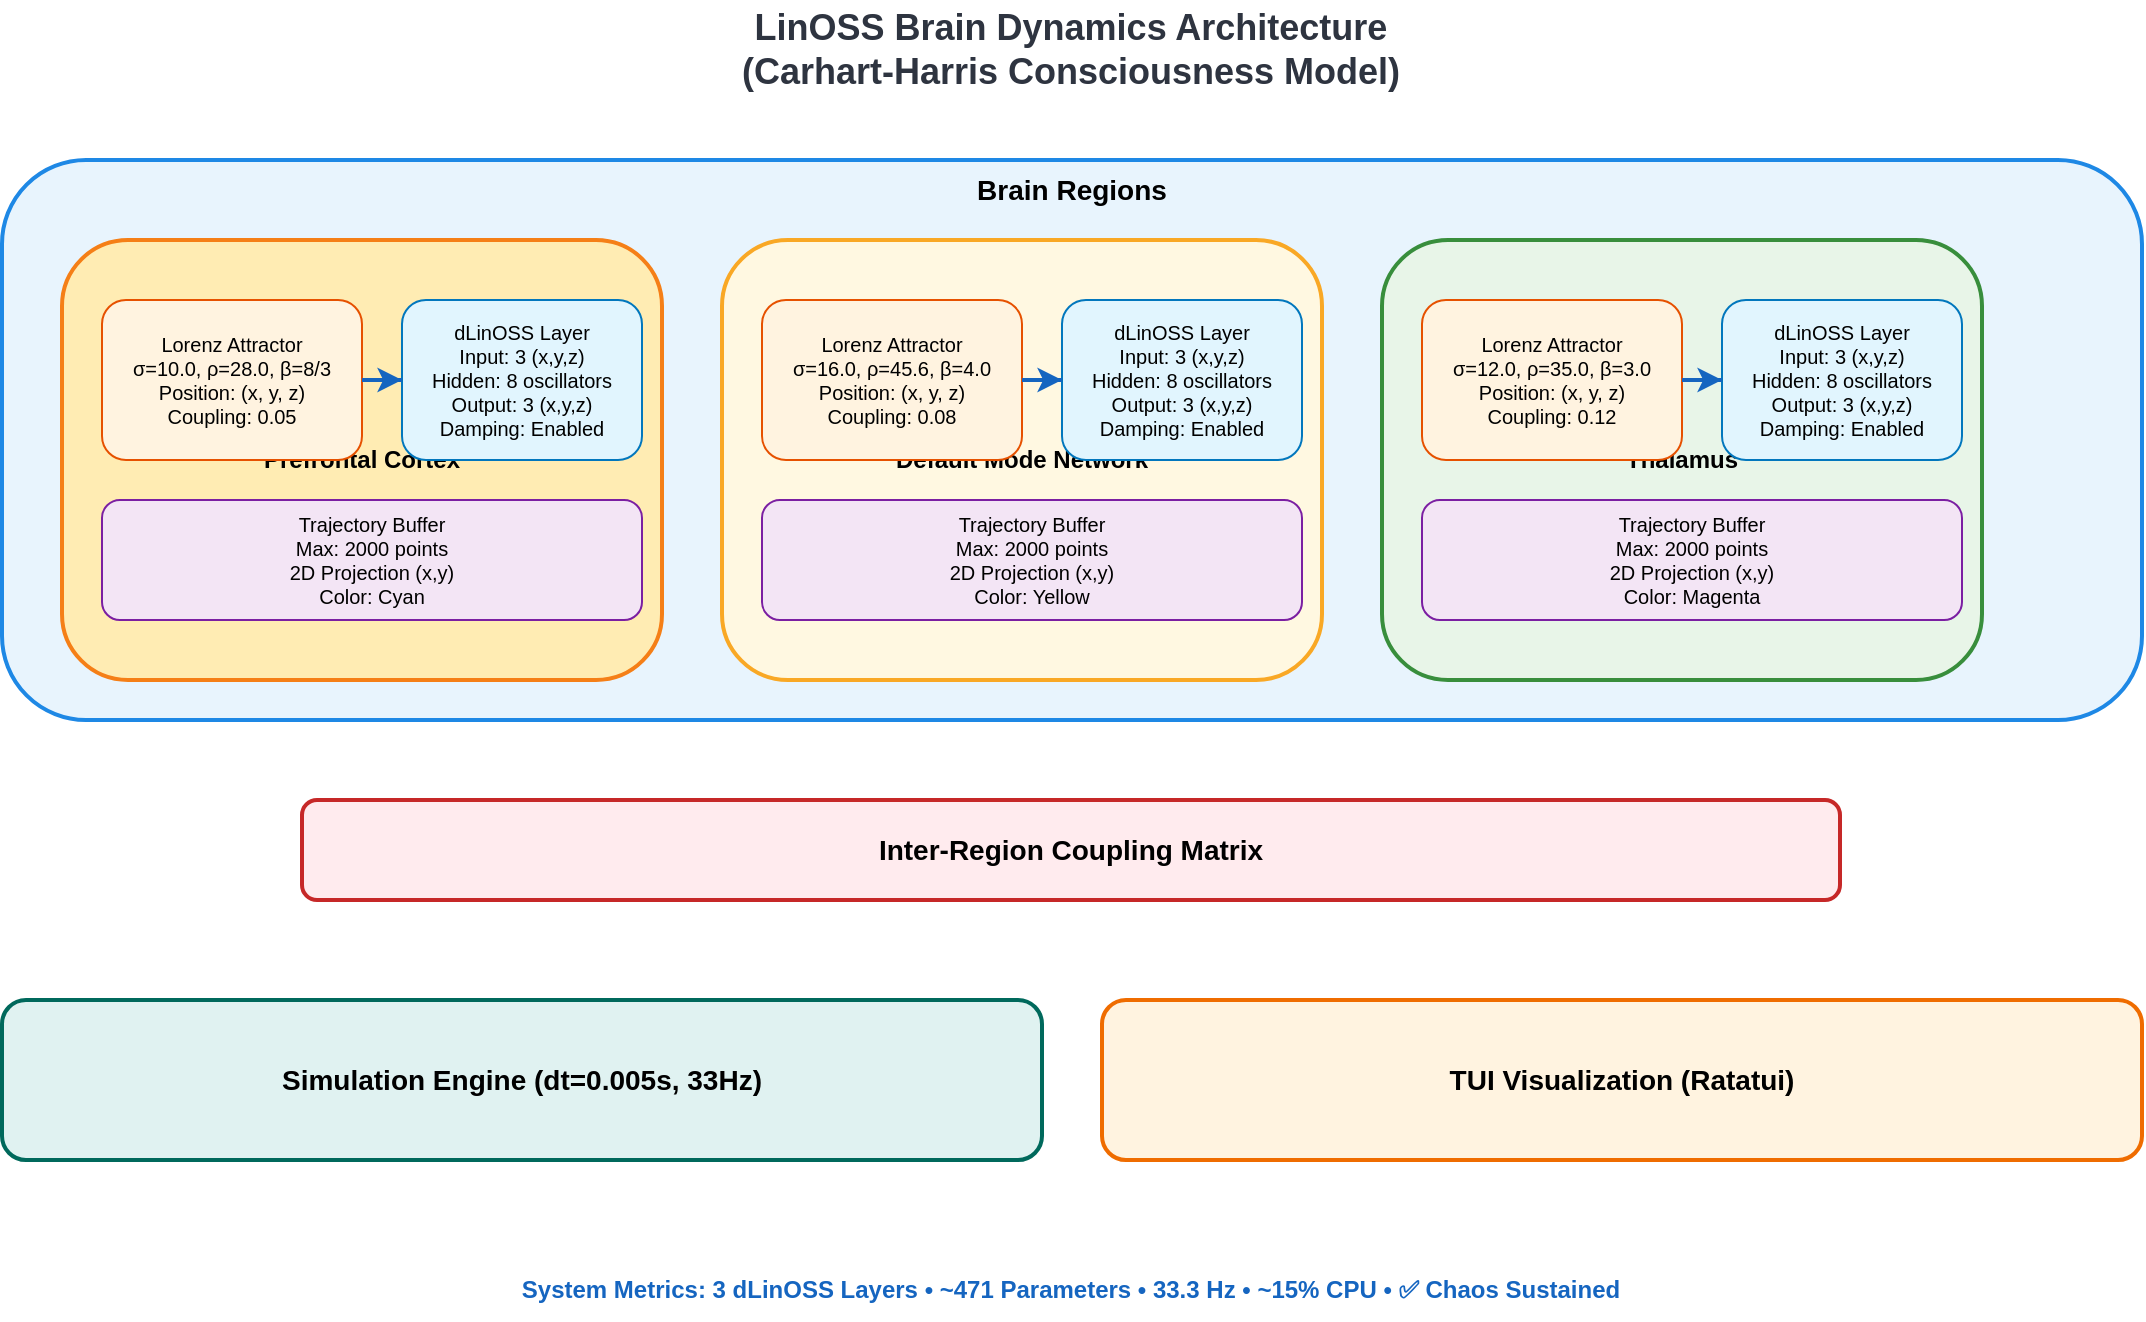 <mxfile>
    <diagram id="SystemArchitecture" name="1. System Architecture">
        <mxGraphModel dx="632" dy="567" grid="1" gridSize="10" guides="1" tooltips="1" connect="1" arrows="1" fold="1" page="1" pageScale="1" pageWidth="1169" pageHeight="827" math="0" shadow="0">
            <root>
                <mxCell id="0"/>
                <mxCell id="1" parent="0"/>
                <mxCell id="title" value="LinOSS Brain Dynamics Architecture&#xa;(Carhart-Harris Consciousness Model)" style="text;html=1;strokeColor=none;fillColor=none;align=center;verticalAlign=middle;whiteSpace=wrap;rounded=0;fontSize=18;fontStyle=1;fontColor=#2E3440;" parent="1" vertex="1">
                    <mxGeometry x="300" y="20" width="569" height="50" as="geometry"/>
                </mxCell>
                <mxCell id="brainContainer" value="Brain Regions" style="rounded=1;whiteSpace=wrap;html=1;fontSize=14;fontStyle=1;fillColor=#E8F4FD;strokeColor=#1E88E5;strokeWidth=2;verticalAlign=top;" parent="1" vertex="1">
                    <mxGeometry x="50" y="100" width="1070" height="280" as="geometry"/>
                </mxCell>
                <mxCell id="pfc" value="Prefrontal Cortex" style="rounded=1;whiteSpace=wrap;html=1;fontSize=12;fontStyle=1;fillColor=#FFECB3;strokeColor=#F57F17;strokeWidth=2;" parent="1" vertex="1">
                    <mxGeometry x="80" y="140" width="300" height="220" as="geometry"/>
                </mxCell>
                <mxCell id="pfcLorenz" value="Lorenz Attractor&#xa;σ=10.0, ρ=28.0, β=8/3&#xa;Position: (x, y, z)&#xa;Coupling: 0.05" style="rounded=1;whiteSpace=wrap;html=1;fontSize=10;fillColor=#FFF3E0;strokeColor=#E65100;" parent="1" vertex="1">
                    <mxGeometry x="100" y="170" width="130" height="80" as="geometry"/>
                </mxCell>
                <mxCell id="pfcDLinOSS" value="dLinOSS Layer&#xa;Input: 3 (x,y,z)&#xa;Hidden: 8 oscillators&#xa;Output: 3 (x,y,z)&#xa;Damping: Enabled" style="rounded=1;whiteSpace=wrap;html=1;fontSize=10;fillColor=#E1F5FE;strokeColor=#0277BD;" parent="1" vertex="1">
                    <mxGeometry x="250" y="170" width="120" height="80" as="geometry"/>
                </mxCell>
                <mxCell id="pfcTraj" value="Trajectory Buffer&#xa;Max: 2000 points&#xa;2D Projection (x,y)&#xa;Color: Cyan" style="rounded=1;whiteSpace=wrap;html=1;fontSize=10;fillColor=#F3E5F5;strokeColor=#7B1FA2;" parent="1" vertex="1">
                    <mxGeometry x="100" y="270" width="270" height="60" as="geometry"/>
                </mxCell>
                <mxCell id="dmn" value="Default Mode Network" style="rounded=1;whiteSpace=wrap;html=1;fontSize=12;fontStyle=1;fillColor=#FFF8E1;strokeColor=#F9A825;strokeWidth=2;" parent="1" vertex="1">
                    <mxGeometry x="410" y="140" width="300" height="220" as="geometry"/>
                </mxCell>
                <mxCell id="dmnLorenz" value="Lorenz Attractor&#xa;σ=16.0, ρ=45.6, β=4.0&#xa;Position: (x, y, z)&#xa;Coupling: 0.08" style="rounded=1;whiteSpace=wrap;html=1;fontSize=10;fillColor=#FFF3E0;strokeColor=#E65100;" parent="1" vertex="1">
                    <mxGeometry x="430" y="170" width="130" height="80" as="geometry"/>
                </mxCell>
                <mxCell id="dmnDLinOSS" value="dLinOSS Layer&#xa;Input: 3 (x,y,z)&#xa;Hidden: 8 oscillators&#xa;Output: 3 (x,y,z)&#xa;Damping: Enabled" style="rounded=1;whiteSpace=wrap;html=1;fontSize=10;fillColor=#E1F5FE;strokeColor=#0277BD;" parent="1" vertex="1">
                    <mxGeometry x="580" y="170" width="120" height="80" as="geometry"/>
                </mxCell>
                <mxCell id="dmnTraj" value="Trajectory Buffer&#xa;Max: 2000 points&#xa;2D Projection (x,y)&#xa;Color: Yellow" style="rounded=1;whiteSpace=wrap;html=1;fontSize=10;fillColor=#F3E5F5;strokeColor=#7B1FA2;" parent="1" vertex="1">
                    <mxGeometry x="430" y="270" width="270" height="60" as="geometry"/>
                </mxCell>
                <mxCell id="thalamus" value="Thalamus" style="rounded=1;whiteSpace=wrap;html=1;fontSize=12;fontStyle=1;fillColor=#E8F5E8;strokeColor=#388E3C;strokeWidth=2;" parent="1" vertex="1">
                    <mxGeometry x="740" y="140" width="300" height="220" as="geometry"/>
                </mxCell>
                <mxCell id="thalLorenz" value="Lorenz Attractor&#xa;σ=12.0, ρ=35.0, β=3.0&#xa;Position: (x, y, z)&#xa;Coupling: 0.12" style="rounded=1;whiteSpace=wrap;html=1;fontSize=10;fillColor=#FFF3E0;strokeColor=#E65100;" parent="1" vertex="1">
                    <mxGeometry x="760" y="170" width="130" height="80" as="geometry"/>
                </mxCell>
                <mxCell id="thalDLinOSS" value="dLinOSS Layer&#xa;Input: 3 (x,y,z)&#xa;Hidden: 8 oscillators&#xa;Output: 3 (x,y,z)&#xa;Damping: Enabled" style="rounded=1;whiteSpace=wrap;html=1;fontSize=10;fillColor=#E1F5FE;strokeColor=#0277BD;" parent="1" vertex="1">
                    <mxGeometry x="910" y="170" width="120" height="80" as="geometry"/>
                </mxCell>
                <mxCell id="thalTraj" value="Trajectory Buffer&#xa;Max: 2000 points&#xa;2D Projection (x,y)&#xa;Color: Magenta" style="rounded=1;whiteSpace=wrap;html=1;fontSize=10;fillColor=#F3E5F5;strokeColor=#7B1FA2;" parent="1" vertex="1">
                    <mxGeometry x="760" y="270" width="270" height="60" as="geometry"/>
                </mxCell>
                <mxCell id="coupling" value="Inter-Region Coupling Matrix" style="rounded=1;whiteSpace=wrap;html=1;fontSize=14;fontStyle=1;fillColor=#FFEBEE;strokeColor=#C62828;strokeWidth=2;" parent="1" vertex="1">
                    <mxGeometry x="200" y="420" width="769" height="50" as="geometry"/>
                </mxCell>
                <mxCell id="simulation" value="Simulation Engine (dt=0.005s, 33Hz)" style="rounded=1;whiteSpace=wrap;html=1;fontSize=14;fontStyle=1;fillColor=#E0F2F1;strokeColor=#00695C;strokeWidth=2;" parent="1" vertex="1">
                    <mxGeometry x="50" y="520" width="520" height="80" as="geometry"/>
                </mxCell>
                <mxCell id="ui" value="TUI Visualization (Ratatui)" style="rounded=1;whiteSpace=wrap;html=1;fontSize=14;fontStyle=1;fillColor=#FFF3E0;strokeColor=#EF6C00;strokeWidth=2;" parent="1" vertex="1">
                    <mxGeometry x="600" y="520" width="520" height="80" as="geometry"/>
                </mxCell>
                <mxCell id="flow1" value="" style="edgeStyle=orthogonalEdgeStyle;rounded=0;orthogonalLoop=1;jettySize=auto;html=1;strokeColor=#1565C0;strokeWidth=2;endArrow=classic;" parent="1" source="pfcLorenz" target="pfcDLinOSS" edge="1">
                    <mxGeometry relative="1" as="geometry"/>
                </mxCell>
                <mxCell id="flow2" value="" style="edgeStyle=orthogonalEdgeStyle;rounded=0;orthogonalLoop=1;jettySize=auto;html=1;strokeColor=#1565C0;strokeWidth=2;endArrow=classic;" parent="1" source="dmnLorenz" target="dmnDLinOSS" edge="1">
                    <mxGeometry relative="1" as="geometry"/>
                </mxCell>
                <mxCell id="flow3" value="" style="edgeStyle=orthogonalEdgeStyle;rounded=0;orthogonalLoop=1;jettySize=auto;html=1;strokeColor=#1565C0;strokeWidth=2;endArrow=classic;" parent="1" source="thalLorenz" target="thalDLinOSS" edge="1">
                    <mxGeometry relative="1" as="geometry"/>
                </mxCell>
                <mxCell id="metrics" value="System Metrics: 3 dLinOSS Layers • ~471 Parameters • 33.3 Hz • ~15% CPU • ✅ Chaos Sustained" style="text;html=1;strokeColor=none;fillColor=none;align=center;verticalAlign=middle;whiteSpace=wrap;rounded=0;fontSize=12;fontStyle=1;fontColor=#1565C0;" parent="1" vertex="1">
                    <mxGeometry x="200" y="650" width="769" height="30" as="geometry"/>
                </mxCell>
            </root>
        </mxGraphModel>
    </diagram>
    <diagram id="DataFlow" name="2. Data Flow">
        <mxGraphModel dx="632" dy="567" grid="1" gridSize="10" guides="1" tooltips="1" connect="1" arrows="1" fold="1" page="1" pageScale="1" pageWidth="1169" pageHeight="827" math="0" shadow="0">
            <root>
                <mxCell id="0"/>
                <mxCell id="1" parent="0"/>
                <mxCell id="title2" value="LinOSS Brain Dynamics - Data Flow Architecture" style="text;html=1;strokeColor=none;fillColor=none;align=center;verticalAlign=middle;whiteSpace=wrap;rounded=0;fontSize=18;fontStyle=1;fontColor=#2E3440;" parent="1" vertex="1">
                    <mxGeometry x="200" y="30" width="769" height="50" as="geometry"/>
                </mxCell>
                <mxCell id="inputLayer" value="Input Layer" style="rounded=1;whiteSpace=wrap;html=1;fontSize=14;fontStyle=1;fillColor=#E3F2FD;strokeColor=#1976D2;strokeWidth=2;verticalAlign=top;" parent="1" vertex="1">
                    <mxGeometry x="50" y="120" width="1070" height="80" as="geometry"/>
                </mxCell>
                <mxCell id="pfcInit" value="PFC Init" style="rounded=1;whiteSpace=wrap;html=1;fontSize=10;fillColor=#BBDEFB;strokeColor=#1976D2;" parent="1" vertex="1">
                    <mxGeometry x="100" y="150" width="80" height="40" as="geometry"/>
                </mxCell>
                <mxCell id="dmnInit" value="DMN Init" style="rounded=1;whiteSpace=wrap;html=1;fontSize=10;fillColor=#BBDEFB;strokeColor=#1976D2;" parent="1" vertex="1">
                    <mxGeometry x="220" y="150" width="80" height="40" as="geometry"/>
                </mxCell>
                <mxCell id="thalInit" value="Thal Init" style="rounded=1;whiteSpace=wrap;html=1;fontSize=10;fillColor=#BBDEFB;strokeColor=#1976D2;" parent="1" vertex="1">
                    <mxGeometry x="340" y="150" width="80" height="40" as="geometry"/>
                </mxCell>
                <mxCell id="sysParams" value="System Params&#xa;dt=0.005" style="rounded=1;whiteSpace=wrap;html=1;fontSize=10;fillColor=#C8E6C9;strokeColor=#388E3C;" parent="1" vertex="1">
                    <mxGeometry x="500" y="150" width="100" height="40" as="geometry"/>
                </mxCell>
                <mxCell id="userControls" value="User Controls&#xa;(p,l,q,±)" style="rounded=1;whiteSpace=wrap;html=1;fontSize=10;fillColor=#FFE0B2;strokeColor=#F57C00;" parent="1" vertex="1">
                    <mxGeometry x="650" y="150" width="100" height="40" as="geometry"/>
                </mxCell>
                <mxCell id="processingLayer" value="Processing Layer" style="rounded=1;whiteSpace=wrap;html=1;fontSize=14;fontStyle=1;fillColor=#FFF3E0;strokeColor=#F57C00;strokeWidth=2;verticalAlign=top;" parent="1" vertex="1">
                    <mxGeometry x="50" y="240" width="1070" height="150" as="geometry"/>
                </mxCell>
                <mxCell id="lorenzComp" value="Lorenz&#xa;Dynamics" style="rounded=1;whiteSpace=wrap;html=1;fontSize=10;fillColor=#FFCC80;strokeColor=#F57C00;" parent="1" vertex="1">
                    <mxGeometry x="100" y="280" width="80" height="60" as="geometry"/>
                </mxCell>
                <mxCell id="dlinossProc" value="dLinOSS&#xa;Network" style="rounded=1;whiteSpace=wrap;html=1;fontSize=10;fillColor=#E1F5FE;strokeColor=#0277BD;" parent="1" vertex="1">
                    <mxGeometry x="220" y="280" width="80" height="60" as="geometry"/>
                </mxCell>
                <mxCell id="couplingMatrix" value="Coupling&#xa;Matrix" style="rounded=1;whiteSpace=wrap;html=1;fontSize=10;fillColor=#FCE4EC;strokeColor=#C2185B;" parent="1" vertex="1">
                    <mxGeometry x="340" y="280" width="80" height="60" as="geometry"/>
                </mxCell>
                <mxCell id="integration" value="Euler&#xa;Integration" style="rounded=1;whiteSpace=wrap;html=1;fontSize=10;fillColor=#E8F5E8;strokeColor=#388E3C;" parent="1" vertex="1">
                    <mxGeometry x="460" y="280" width="80" height="60" as="geometry"/>
                </mxCell>
                <mxCell id="stateUpdate" value="State&#xa;Update" style="rounded=1;whiteSpace=wrap;html=1;fontSize=10;fillColor=#F3E5F5;strokeColor=#7B1FA2;" parent="1" vertex="1">
                    <mxGeometry x="580" y="280" width="80" height="60" as="geometry"/>
                </mxCell>
                <mxCell id="trajMgmt" value="Trajectory Buffers (2000pts/region)" style="rounded=1;whiteSpace=wrap;html=1;fontSize=10;fillColor=#E0F2F1;strokeColor=#00695C;" parent="1" vertex="1">
                    <mxGeometry x="220" y="360" width="320" height="20" as="geometry"/>
                </mxCell>
                <mxCell id="outputLayer" value="Output Layer" style="rounded=1;whiteSpace=wrap;html=1;fontSize=14;fontStyle=1;fillColor=#F1F8E9;strokeColor=#689F38;strokeWidth=2;verticalAlign=top;" parent="1" vertex="1">
                    <mxGeometry x="50" y="430" width="1070" height="100" as="geometry"/>
                </mxCell>
                <mxCell id="tuiRender" value="TUI Render&#xa;33 FPS" style="rounded=1;whiteSpace=wrap;html=1;fontSize=10;fillColor=#DCEDC8;strokeColor=#689F38;" parent="1" vertex="1">
                    <mxGeometry x="100" y="470" width="100" height="50" as="geometry"/>
                </mxCell>
                <mxCell id="phaseDisplay" value="Phase Space&#xa;Display" style="rounded=1;whiteSpace=wrap;html=1;fontSize=10;fillColor=#E8F5E8;strokeColor=#4CAF50;" parent="1" vertex="1">
                    <mxGeometry x="240" y="470" width="100" height="50" as="geometry"/>
                </mxCell>
                <mxCell id="dataExport" value="JSON&#xa;Export" style="rounded=1;whiteSpace=wrap;html=1;fontSize=10;fillColor=#FFF3E0;strokeColor=#FF8F00;" parent="1" vertex="1">
                    <mxGeometry x="380" y="470" width="100" height="50" as="geometry"/>
                </mxCell>
                <mxCell id="dataFlow1" value="" style="edgeStyle=orthogonalEdgeStyle;rounded=0;orthogonalLoop=1;jettySize=auto;html=1;strokeColor=#2196F3;strokeWidth=3;endArrow=classic;" parent="1" source="inputLayer" target="processingLayer" edge="1">
                    <mxGeometry relative="1" as="geometry"/>
                </mxCell>
                <mxCell id="dataFlow2" value="" style="edgeStyle=orthogonalEdgeStyle;rounded=0;orthogonalLoop=1;jettySize=auto;html=1;strokeColor=#FF5722;strokeWidth=2;endArrow=classic;" parent="1" source="lorenzComp" target="dlinossProc" edge="1">
                    <mxGeometry relative="1" as="geometry"/>
                </mxCell>
                <mxCell id="dataFlow3" value="" style="edgeStyle=orthogonalEdgeStyle;rounded=0;orthogonalLoop=1;jettySize=auto;html=1;strokeColor=#FF5722;strokeWidth=2;endArrow=classic;" parent="1" source="dlinossProc" target="couplingMatrix" edge="1">
                    <mxGeometry relative="1" as="geometry"/>
                </mxCell>
                <mxCell id="dataFlow4" value="" style="edgeStyle=orthogonalEdgeStyle;rounded=0;orthogonalLoop=1;jettySize=auto;html=1;strokeColor=#FF5722;strokeWidth=2;endArrow=classic;" parent="1" source="couplingMatrix" target="integration" edge="1">
                    <mxGeometry relative="1" as="geometry"/>
                </mxCell>
                <mxCell id="dataFlow5" value="" style="edgeStyle=orthogonalEdgeStyle;rounded=0;orthogonalLoop=1;jettySize=auto;html=1;strokeColor=#4CAF50;strokeWidth=3;endArrow=classic;" parent="1" source="processingLayer" target="outputLayer" edge="1">
                    <mxGeometry relative="1" as="geometry"/>
                </mxCell>
                <mxCell id="perfMetrics" value="Performance: 297 values/sec input • ~471 params processed • 6000 display points @ 33Hz • ~100KB memory" style="text;html=1;strokeColor=none;fillColor=none;align=center;verticalAlign=middle;whiteSpace=wrap;rounded=0;fontSize=11;fontStyle=1;fontColor=#1565C0;" parent="1" vertex="1">
                    <mxGeometry x="50" y="570" width="1070" height="30" as="geometry"/>
                </mxCell>
            </root>
        </mxGraphModel>
    </diagram>
    <diagram id="TimingSequence" name="3. Timing Sequence">
        <mxGraphModel dx="1422" dy="794" grid="1" gridSize="10" guides="1" tooltips="1" connect="1" arrows="1" fold="1" page="1" pageScale="1" pageWidth="1169" pageHeight="827" math="0" shadow="0">
            <root>
                <mxCell id="0"/>
                <mxCell id="1" parent="0"/>
                <!-- Title -->
                <mxCell id="title3" value="LinOSS Brain Dynamics - Simulation Timing Sequence" style="text;html=1;strokeColor=none;fillColor=none;align=center;verticalAlign=middle;whiteSpace=wrap;rounded=0;fontSize=18;fontStyle=1;fontColor=#2E3440;" vertex="1" parent="1">
                    <mxGeometry x="200" y="30" width="769" height="50" as="geometry"/>
                </mxCell>
                <!-- Time Axis -->
                <mxCell id="timeAxis" value="Time" style="text;html=1;strokeColor=none;fillColor=none;align=center;verticalAlign=middle;whiteSpace=wrap;rounded=0;fontSize=14;fontStyle=1;" vertex="1" parent="1">
                    <mxGeometry x="50" y="100" width="80" height="30" as="geometry"/>
                </mxCell>
                <!-- Time markers -->
                <mxCell id="t0" value="t=0" style="text;html=1;strokeColor=none;fillColor=none;align=center;verticalAlign=middle;whiteSpace=wrap;rounded=0;fontSize=12;" vertex="1" parent="1">
                    <mxGeometry x="200" y="100" width="40" height="30" as="geometry"/>
                </mxCell>
                <mxCell id="t1" value="dt" style="text;html=1;strokeColor=none;fillColor=none;align=center;verticalAlign=middle;whiteSpace=wrap;rounded=0;fontSize=12;" vertex="1" parent="1">
                    <mxGeometry x="300" y="100" width="40" height="30" as="geometry"/>
                </mxCell>
                <mxCell id="t2" value="2dt" style="text;html=1;strokeColor=none;fillColor=none;align=center;verticalAlign=middle;whiteSpace=wrap;rounded=0;fontSize=12;" vertex="1" parent="1">
                    <mxGeometry x="400" y="100" width="40" height="30" as="geometry"/>
                </mxCell>
                <mxCell id="t3" value="3dt" style="text;html=1;strokeColor=none;fillColor=none;align=center;verticalAlign=middle;whiteSpace=wrap;rounded=0;fontSize=12;" vertex="1" parent="1">
                    <mxGeometry x="500" y="100" width="40" height="30" as="geometry"/>
                </mxCell>
                <!-- Process Rows -->
                <!-- Input Processing -->
                <mxCell id="inputLabel" value="Input" style="text;html=1;strokeColor=none;fillColor=none;align=left;verticalAlign=middle;whiteSpace=wrap;rounded=0;fontSize=12;fontStyle=1;" vertex="1" parent="1">
                    <mxGeometry x="50" y="160" width="80" height="30" as="geometry"/>
                </mxCell>
                <mxCell id="input1" value="Read" style="rounded=1;whiteSpace=wrap;html=1;fontSize=10;fillColor=#E3F2FD;strokeColor=#1976D2;" vertex="1" parent="1">
                    <mxGeometry x="200" y="160" width="60" height="30" as="geometry"/>
                </mxCell>
                <mxCell id="input2" value="Read" style="rounded=1;whiteSpace=wrap;html=1;fontSize=10;fillColor=#E3F2FD;strokeColor=#1976D2;" vertex="1" parent="1">
                    <mxGeometry x="300" y="160" width="60" height="30" as="geometry"/>
                </mxCell>
                <mxCell id="input3" value="Read" style="rounded=1;whiteSpace=wrap;html=1;fontSize=10;fillColor=#E3F2FD;strokeColor=#1976D2;" vertex="1" parent="1">
                    <mxGeometry x="400" y="160" width="60" height="30" as="geometry"/>
                </mxCell>
                <!-- Lorenz Computation -->
                <mxCell id="lorenzLabel" value="Lorenz" style="text;html=1;strokeColor=none;fillColor=none;align=left;verticalAlign=middle;whiteSpace=wrap;rounded=0;fontSize=12;fontStyle=1;" vertex="1" parent="1">
                    <mxGeometry x="50" y="210" width="80" height="30" as="geometry"/>
                </mxCell>
                <mxCell id="lorenz1" value="dx/dt" style="rounded=1;whiteSpace=wrap;html=1;fontSize=10;fillColor=#FFCC80;strokeColor=#F57C00;" vertex="1" parent="1">
                    <mxGeometry x="200" y="210" width="60" height="30" as="geometry"/>
                </mxCell>
                <mxCell id="lorenz2" value="dx/dt" style="rounded=1;whiteSpace=wrap;html=1;fontSize=10;fillColor=#FFCC80;strokeColor=#F57C00;" vertex="1" parent="1">
                    <mxGeometry x="300" y="210" width="60" height="30" as="geometry"/>
                </mxCell>
                <mxCell id="lorenz3" value="dx/dt" style="rounded=1;whiteSpace=wrap;html=1;fontSize=10;fillColor=#FFCC80;strokeColor=#F57C00;" vertex="1" parent="1">
                    <mxGeometry x="400" y="210" width="60" height="30" as="geometry"/>
                </mxCell>
                <!-- dLinOSS Processing -->
                <mxCell id="dlinossLabel" value="dLinOSS" style="text;html=1;strokeColor=none;fillColor=none;align=left;verticalAlign=middle;whiteSpace=wrap;rounded=0;fontSize=12;fontStyle=1;" vertex="1" parent="1">
                    <mxGeometry x="50" y="260" width="80" height="30" as="geometry"/>
                </mxCell>
                <mxCell id="dlinoss1" value="Forward" style="rounded=1;whiteSpace=wrap;html=1;fontSize=10;fillColor=#E1F5FE;strokeColor=#0277BD;" vertex="1" parent="1">
                    <mxGeometry x="200" y="260" width="60" height="30" as="geometry"/>
                </mxCell>
                <mxCell id="dlinoss2" value="Forward" style="rounded=1;whiteSpace=wrap;html=1;fontSize=10;fillColor=#E1F5FE;strokeColor=#0277BD;" vertex="1" parent="1">
                    <mxGeometry x="300" y="260" width="60" height="30" as="geometry"/>
                </mxCell>
                <mxCell id="dlinoss3" value="Forward" style="rounded=1;whiteSpace=wrap;html=1;fontSize=10;fillColor=#E1F5FE;strokeColor=#0277BD;" vertex="1" parent="1">
                    <mxGeometry x="400" y="260" width="60" height="30" as="geometry"/>
                </mxCell>
                <!-- Integration -->
                <mxCell id="integrationLabel" value="Integration" style="text;html=1;strokeColor=none;fillColor=none;align=left;verticalAlign=middle;whiteSpace=wrap;rounded=0;fontSize=12;fontStyle=1;" vertex="1" parent="1">
                    <mxGeometry x="50" y="310" width="80" height="30" as="geometry"/>
                </mxCell>
                <mxCell id="integration1" value="x+=dx*dt" style="rounded=1;whiteSpace=wrap;html=1;fontSize=10;fillColor=#E8F5E8;strokeColor=#388E3C;" vertex="1" parent="1">
                    <mxGeometry x="200" y="310" width="60" height="30" as="geometry"/>
                </mxCell>
                <mxCell id="integration2" value="x+=dx*dt" style="rounded=1;whiteSpace=wrap;html=1;fontSize=10;fillColor=#E8F5E8;strokeColor=#388E3C;" vertex="1" parent="1">
                    <mxGeometry x="300" y="310" width="60" height="30" as="geometry"/>
                </mxCell>
                <mxCell id="integration3" value="x+=dx*dt" style="rounded=1;whiteSpace=wrap;html=1;fontSize=10;fillColor=#E8F5E8;strokeColor=#388E3C;" vertex="1" parent="1">
                    <mxGeometry x="400" y="310" width="60" height="30" as="geometry"/>
                </mxCell>
                <!-- Visualization -->
                <mxCell id="vizLabel" value="TUI Render" style="text;html=1;strokeColor=none;fillColor=none;align=left;verticalAlign=middle;whiteSpace=wrap;rounded=0;fontSize=12;fontStyle=1;" vertex="1" parent="1">
                    <mxGeometry x="50" y="360" width="80" height="30" as="geometry"/>
                </mxCell>
                <mxCell id="viz1" value="Render" style="rounded=1;whiteSpace=wrap;html=1;fontSize=10;fillColor=#FFF8E1;strokeColor=#FBC02D;" vertex="1" parent="1">
                    <mxGeometry x="200" y="360" width="60" height="30" as="geometry"/>
                </mxCell>
                <mxCell id="viz2" value="Skip" style="rounded=1;whiteSpace=wrap;html=1;fontSize=10;fillColor=#F5F5F5;strokeColor=#9E9E9E;dashed=1;" vertex="1" parent="1">
                    <mxGeometry x="300" y="360" width="60" height="30" as="geometry"/>
                </mxCell>
                <mxCell id="viz3" value="Render" style="rounded=1;whiteSpace=wrap;html=1;fontSize=10;fillColor=#FFF8E1;strokeColor=#FBC02D;" vertex="1" parent="1">
                    <mxGeometry x="400" y="360" width="60" height="30" as="geometry"/>
                </mxCell>
                <!-- Timing Information -->
                <mxCell id="timingInfo" value="Timing Analysis (dt=0.005s, 33Hz target)" style="rounded=1;whiteSpace=wrap;html=1;fontSize=14;fontStyle=1;fillColor=#E8EAF6;strokeColor=#3F51B5;strokeWidth=2;verticalAlign=top;" vertex="1" parent="1">
                    <mxGeometry x="600" y="160" width="450" height="200" as="geometry"/>
                </mxCell>
                <mxCell id="timingDetails" value="Per Timestep Breakdown:&#xa;&#xa;• Input Processing: ~0.1ms&#xa;• Lorenz Computation: ~0.3ms (3 regions)&#xa;• dLinOSS Forward Pass: ~2.1ms (471 params)&#xa;• Coupling Matrix: ~0.2ms&#xa;• Euler Integration: ~0.1ms&#xa;• Trajectory Update: ~0.3ms&#xa;• TUI Rendering: ~26.9ms (critical path)&#xa;&#xa;Total: ~30ms per frame (33.3 Hz)&#xa;&#xa;Performance Optimizations:&#xa;✅ Skip rendering on high compute steps&#xa;✅ Efficient trajectory circular buffers&#xa;✅ Single-threaded stability maintained" style="text;html=1;strokeColor=none;fillColor=none;align=left;verticalAlign=middle;whiteSpace=wrap;rounded=0;fontSize=11;" vertex="1" parent="1">
                    <mxGeometry x="620" y="190" width="410" height="140" as="geometry"/>
                </mxCell>
                <!-- Flow Arrows -->
                <mxCell id="flow1t" value="" style="edgeStyle=orthogonalEdgeStyle;rounded=0;orthogonalLoop=1;jettySize=auto;html=1;strokeColor=#1976D2;strokeWidth=2;endArrow=classic;" edge="1" parent="1" source="input1" target="lorenz1">
                    <mxGeometry relative="1" as="geometry"/>
                </mxCell>
                <mxCell id="flow2t" value="" style="edgeStyle=orthogonalEdgeStyle;rounded=0;orthogonalLoop=1;jettySize=auto;html=1;strokeColor=#F57C00;strokeWidth=2;endArrow=classic;" edge="1" parent="1" source="lorenz1" target="dlinoss1">
                    <mxGeometry relative="1" as="geometry"/>
                </mxCell>
                <mxCell id="flow3t" value="" style="edgeStyle=orthogonalEdgeStyle;rounded=0;orthogonalLoop=1;jettySize=auto;html=1;strokeColor=#0277BD;strokeWidth=2;endArrow=classic;" edge="1" parent="1" source="dlinoss1" target="integration1">
                    <mxGeometry relative="1" as="geometry"/>
                </mxCell>
                <mxCell id="flow4t" value="" style="edgeStyle=orthogonalEdgeStyle;rounded=0;orthogonalLoop=1;jettySize=auto;html=1;strokeColor=#388E3C;strokeWidth=2;endArrow=classic;" edge="1" parent="1" source="integration1" target="viz1">
                    <mxGeometry relative="1" as="geometry"/>
                </mxCell>
                <!-- Summary -->
                <mxCell id="summary" value="Critical Path: TUI Rendering (~90% frame time) • CPU: 15% single core • Memory: ~100KB • ✅ Real-time chaos maintained" style="text;html=1;strokeColor=none;fillColor=none;align=center;verticalAlign=middle;whiteSpace=wrap;rounded=0;fontSize=12;fontStyle=1;fontColor=#1565C0;" vertex="1" parent="1">
                    <mxGeometry x="50" y="450" width="1000" height="30" as="geometry"/>
                </mxCell>
            </root>
        </mxGraphModel>
    </diagram>
    <diagram id="DeepLearningArchitecture" name="4. Neural Architecture">
        <mxGraphModel dx="1055" dy="567" grid="1" gridSize="10" guides="1" tooltips="1" connect="1" arrows="1" fold="1" page="1" pageScale="1" pageWidth="1169" pageHeight="827" math="0" shadow="0">
            <root>
                <mxCell id="0"/>
                <mxCell id="1" parent="0"/>
                <mxCell id="title4" value="Carhart-Harris Consciousness Model: Neural Architecture for Chaotic Brain Dynamics" style="text;html=1;strokeColor=none;fillColor=none;align=center;verticalAlign=middle;whiteSpace=wrap;rounded=0;fontSize=18;fontStyle=1;fontColor=#2E3440;" parent="1" vertex="1">
                    <mxGeometry x="100" y="20" width="969" height="50" as="geometry"/>
                </mxCell>
                <mxCell id="consciousnessLevels" value="Consciousness Levels (Carhart-Harris Model)" style="rounded=1;whiteSpace=wrap;html=1;fontSize=14;fontStyle=1;fillColor=#FFEBEE;strokeColor=#D32F2F;strokeWidth=2;verticalAlign=top;" parent="1" vertex="1">
                    <mxGeometry x="50" y="90" width="300" height="200" as="geometry"/>
                </mxCell>
                <mxCell id="level1" value="Higher Consciousness&#xa;(Psychedelic States)&#xa;High Entropy/Chaos" style="rounded=1;whiteSpace=wrap;html=1;fontSize=10;fillColor=#FFCDD2;strokeColor=#C62828;" parent="1" vertex="1">
                    <mxGeometry x="70" y="120" width="260" height="40" as="geometry"/>
                </mxCell>
                <mxCell id="level2" value="Normal Waking Consciousness&#xa;Moderate Entropy" style="rounded=1;whiteSpace=wrap;html=1;fontSize=10;fillColor=#F8BBD9;strokeColor=#AD1457;" parent="1" vertex="1">
                    <mxGeometry x="70" y="170" width="260" height="35" as="geometry"/>
                </mxCell>
                <mxCell id="level3" value="Reduced Consciousness&#xa;(Anesthesia, Sleep)&#xa;Low Entropy/Order" style="rounded=1;whiteSpace=wrap;html=1;fontSize=10;fillColor=#E1BEE7;strokeColor=#7B1FA2;" parent="1" vertex="1">
                    <mxGeometry x="70" y="215" width="260" height="40" as="geometry"/>
                </mxCell>
                <mxCell id="stateSpace" value="Neural State Space Representation" style="rounded=1;whiteSpace=wrap;html=1;fontSize=14;fontStyle=1;fillColor=#E8F5E8;strokeColor=#388E3C;strokeWidth=2;verticalAlign=top;" parent="1" vertex="1">
                    <mxGeometry x="380" y="90" width="360" height="200" as="geometry"/>
                </mxCell>
                <mxCell id="pfcAttractor" value="PFC Attractor&#xa;Executive Control&#xa;σ=10, ρ=28, β=8/3" style="rounded=1;whiteSpace=wrap;html=1;fontSize=10;fillColor=#A5D6A7;strokeColor=#388E3C;" parent="1" vertex="1">
                    <mxGeometry x="400" y="120" width="100" height="50" as="geometry"/>
                </mxCell>
                <mxCell id="dmnAttractor" value="DMN Attractor&#xa;Self-Reference&#xa;σ=16, ρ=45.6, β=4" style="rounded=1;whiteSpace=wrap;html=1;fontSize=10;fillColor=#FFCC80;strokeColor=#F57C00;" parent="1" vertex="1">
                    <mxGeometry x="520" y="120" width="100" height="50" as="geometry"/>
                </mxCell>
            </root>
        </mxGraphModel>
    </diagram>
    <diagram id="StateSpaceModel" name="5. State-Space Model">
        <mxGraphModel dx="1055" dy="567" grid="1" gridSize="10" guides="1" tooltips="1" connect="1" arrows="1" fold="1" page="1" pageScale="1" pageWidth="1169" pageHeight="827" math="0" shadow="0">
            <root>
                <mxCell id="0"/>
                <mxCell id="1" parent="0"/>
                <mxCell id="titleStateSpace" value="dLinOSS State-Space Model Architecture" style="text;html=1;strokeColor=none;fillColor=none;align=center;verticalAlign=middle;whiteSpace=wrap;rounded=0;fontSize=18;fontStyle=1;fontColor=#1A237E;" parent="1" vertex="1">
                    <mxGeometry x="200" y="30" width="769" height="40" as="geometry"/>
                </mxCell>
                <mxCell id="inputU" value="u" style="text;html=1;strokeColor=none;fillColor=none;align=center;verticalAlign=middle;whiteSpace=wrap;rounded=0;fontSize=16;fontStyle=1;" parent="1" vertex="1">
                    <mxGeometry x="50" y="200" width="30" height="30" as="geometry"/>
                </mxCell>
                <mxCell id="bMatrixSS" value="B" style="rounded=0;whiteSpace=wrap;html=1;fontSize=24;fontStyle=1;fillColor=#E3F2FD;strokeColor=#1976D2;strokeWidth=2;" parent="1" vertex="1">
                    <mxGeometry x="150" y="180" width="80" height="60" as="geometry"/>
                </mxCell>
                <mxCell id="addNode1" value="+" style="ellipse;whiteSpace=wrap;html=1;fontSize=20;fontStyle=1;fillColor=#FFF3E0;strokeColor=#F57C00;strokeWidth=2;" parent="1" vertex="1">
                    <mxGeometry x="280" y="190" width="40" height="40" as="geometry"/>
                </mxCell>
                <mxCell id="stateX" value="x" style="text;html=1;strokeColor=none;fillColor=none;align=center;verticalAlign=middle;whiteSpace=wrap;rounded=0;fontSize=16;fontStyle=1;" parent="1" vertex="1">
                    <mxGeometry x="360" y="180" width="30" height="30" as="geometry"/>
                </mxCell>
                <mxCell id="fFunction" value="f" style="rounded=0;whiteSpace=wrap;html=1;fontSize=24;fontStyle=1;fillColor=#F3E5F5;strokeColor=#7B1FA2;strokeWidth=2;" parent="1" vertex="1">
                    <mxGeometry x="420" y="180" width="80" height="60" as="geometry"/>
                </mxCell>
                <mxCell id="stateX2" value="x" style="text;html=1;strokeColor=none;fillColor=none;align=center;verticalAlign=middle;whiteSpace=wrap;rounded=0;fontSize=16;fontStyle=1;" parent="1" vertex="1">
                    <mxGeometry x="540" y="180" width="30" height="30" as="geometry"/>
                </mxCell>
                <mxCell id="cMatrixSS" value="C" style="rounded=0;whiteSpace=wrap;html=1;fontSize=24;fontStyle=1;fillColor=#E8F5E8;strokeColor=#388E3C;strokeWidth=2;" parent="1" vertex="1">
                    <mxGeometry x="600" y="180" width="80" height="60" as="geometry"/>
                </mxCell>
                <mxCell id="addNode2" value="+" style="ellipse;whiteSpace=wrap;html=1;fontSize=20;fontStyle=1;fillColor=#FFF3E0;strokeColor=#F57C00;strokeWidth=2;" parent="1" vertex="1">
                    <mxGeometry x="730" y="190" width="40" height="40" as="geometry"/>
                </mxCell>
                <mxCell id="outputY" value="y" style="text;html=1;strokeColor=none;fillColor=none;align=center;verticalAlign=middle;whiteSpace=wrap;rounded=0;fontSize=16;fontStyle=1;" parent="1" vertex="1">
                    <mxGeometry x="810" y="200" width="30" height="30" as="geometry"/>
                </mxCell>
                <mxCell id="aMatrixSS" value="A" style="rounded=0;whiteSpace=wrap;html=1;fontSize=24;fontStyle=1;fillColor=#FFEBEE;strokeColor=#D32F2F;strokeWidth=2;" parent="1" vertex="1">
                    <mxGeometry x="420" y="320" width="80" height="60" as="geometry"/>
                </mxCell>
                <mxCell id="dMatrixSS" value="D" style="rounded=0;whiteSpace=wrap;html=1;fontSize=24;fontStyle=1;fillColor=#FFF8E1;strokeColor=#F9A825;strokeWidth=2;" parent="1" vertex="1">
                    <mxGeometry x="450" y="100" width="80" height="60" as="geometry"/>
                </mxCell>
                <mxCell id="flowU2B" value="" style="edgeStyle=orthogonalEdgeStyle;rounded=0;orthogonalLoop=1;jettySize=auto;html=1;strokeColor=#1976D2;strokeWidth=3;endArrow=classic;" parent="1" source="inputU" target="bMatrixSS" edge="1">
                    <mxGeometry relative="1" as="geometry"/>
                </mxCell>
                <mxCell id="flowB2Add1" value="" style="edgeStyle=orthogonalEdgeStyle;rounded=0;orthogonalLoop=1;jettySize=auto;html=1;strokeColor=#1976D2;strokeWidth=3;endArrow=classic;" parent="1" source="bMatrixSS" target="addNode1" edge="1">
                    <mxGeometry relative="1" as="geometry"/>
                </mxCell>
                <mxCell id="flowAdd12X" value="" style="edgeStyle=orthogonalEdgeStyle;rounded=0;orthogonalLoop=1;jettySize=auto;html=1;strokeColor=#FF5722;strokeWidth=3;endArrow=classic;" parent="1" source="addNode1" target="stateX" edge="1">
                    <mxGeometry relative="1" as="geometry"/>
                </mxCell>
                <mxCell id="flowX2F" value="" style="edgeStyle=orthogonalEdgeStyle;rounded=0;orthogonalLoop=1;jettySize=auto;html=1;strokeColor=#7B1FA2;strokeWidth=3;endArrow=classic;" parent="1" source="stateX" target="fFunction" edge="1">
                    <mxGeometry relative="1" as="geometry"/>
                </mxCell>
                <mxCell id="flowF2X2" value="" style="edgeStyle=orthogonalEdgeStyle;rounded=0;orthogonalLoop=1;jettySize=auto;html=1;strokeColor=#7B1FA2;strokeWidth=3;endArrow=classic;" parent="1" source="fFunction" target="stateX2" edge="1">
                    <mxGeometry relative="1" as="geometry"/>
                </mxCell>
                <mxCell id="flowX22C" value="" style="edgeStyle=orthogonalEdgeStyle;rounded=0;orthogonalLoop=1;jettySize=auto;html=1;strokeColor=#388E3C;strokeWidth=3;endArrow=classic;" parent="1" source="stateX2" target="cMatrixSS" edge="1">
                    <mxGeometry relative="1" as="geometry"/>
                </mxCell>
                <mxCell id="flowC2Add2" value="" style="edgeStyle=orthogonalEdgeStyle;rounded=0;orthogonalLoop=1;jettySize=auto;html=1;strokeColor=#388E3C;strokeWidth=3;endArrow=classic;" parent="1" source="cMatrixSS" target="addNode2" edge="1">
                    <mxGeometry relative="1" as="geometry"/>
                </mxCell>
                <mxCell id="flowAdd22Y" value="" style="edgeStyle=orthogonalEdgeStyle;rounded=0;orthogonalLoop=1;jettySize=auto;html=1;strokeColor=#FF5722;strokeWidth=3;endArrow=classic;" parent="1" source="addNode2" target="outputY" edge="1">
                    <mxGeometry relative="1" as="geometry"/>
                </mxCell>
                <mxCell id="feedbackA" value="" style="edgeStyle=orthogonalEdgeStyle;rounded=0;orthogonalLoop=1;jettySize=auto;html=1;strokeColor=#D32F2F;strokeWidth=2;endArrow=classic;dashed=1;" parent="1" source="stateX2" target="aMatrixSS" edge="1">
                    <mxGeometry relative="1" as="geometry"/>
                </mxCell>
                <mxCell id="feedbackA2Add" value="" style="edgeStyle=orthogonalEdgeStyle;rounded=0;orthogonalLoop=1;jettySize=auto;html=1;strokeColor=#D32F2F;strokeWidth=2;endArrow=classic;dashed=1;" parent="1" source="aMatrixSS" target="addNode1" edge="1">
                    <mxGeometry relative="1" as="geometry">
                        <Array as="points">
                            <mxPoint x="460" y="280"/>
                            <mxPoint x="300" y="280"/>
                        </Array>
                    </mxGeometry>
                </mxCell>
                <mxCell id="feedthroughU2D" value="" style="edgeStyle=orthogonalEdgeStyle;rounded=0;orthogonalLoop=1;jettySize=auto;html=1;strokeColor=#F9A825;strokeWidth=2;endArrow=classic;dashed=1;" parent="1" source="inputU" target="dMatrixSS" edge="1">
                    <mxGeometry relative="1" as="geometry">
                        <Array as="points">
                            <mxPoint x="65" y="130"/>
                            <mxPoint x="490" y="130"/>
                        </Array>
                    </mxGeometry>
                </mxCell>
                <mxCell id="feedthroughD2Add2" value="" style="edgeStyle=orthogonalEdgeStyle;rounded=0;orthogonalLoop=1;jettySize=auto;html=1;strokeColor=#F9A825;strokeWidth=2;endArrow=classic;dashed=1;" parent="1" source="dMatrixSS" target="addNode2" edge="1">
                    <mxGeometry relative="1" as="geometry">
                        <Array as="points">
                            <mxPoint x="490" y="170"/>
                            <mxPoint x="750" y="170"/>
                        </Array>
                    </mxGeometry>
                </mxCell>
                <mxCell id="mathContainer" value="State-Space Mathematical Model" style="rounded=1;whiteSpace=wrap;html=1;fontSize=14;fontStyle=1;fillColor=#FFFDE7;strokeColor=#F57F17;strokeWidth=2;verticalAlign=top;" parent="1" vertex="1">
                    <mxGeometry x="50" y="450" width="790" height="200" as="geometry"/>
                </mxCell>
                <mxCell id="stateEq" value="State Equation:&#xa;x[t+1] = A·x[t] + B·u[t]&#xa;&#xa;Where:&#xa;• x[t]: Hidden state (oscillators)&#xa;• A: State transition matrix (dynamics)&#xa;• B: Input matrix (projection)" style="rounded=1;whiteSpace=wrap;html=1;fontSize=11;fillColor=#FFF8E1;strokeColor=#F57C00;align=left;" parent="1" vertex="1">
                    <mxGeometry x="70" y="480" width="200" height="120" as="geometry"/>
                </mxCell>
                <mxCell id="outputEq" value="Output Equation:&#xa;y[t] = C·x[t] + D·u[t]&#xa;&#xa;Where:&#xa;• y[t]: System output&#xa;• C: Output matrix (projection)&#xa;• D: Feedthrough matrix (direct)" style="rounded=1;whiteSpace=wrap;html=1;fontSize=11;fillColor=#E8F5E8;strokeColor=#4CAF50;align=left;" parent="1" vertex="1">
                    <mxGeometry x="290" y="480" width="200" height="120" as="geometry"/>
                </mxCell>
                <mxCell id="linossSpecific" value="dLinOSS Specifics:&#xa;• A = diag(e^(iω·Δt + γ(t)))&#xa;• γ(t): Damping function&#xa;• ω: Oscillator frequencies&#xa;• f: Nonlinear dynamics&#xa;• Chaotic coupling integration" style="rounded=1;whiteSpace=wrap;html=1;fontSize=11;fillColor=#F3E5F5;strokeColor=#9C27B0;align=left;" parent="1" vertex="1">
                    <mxGeometry x="510" y="480" width="200" height="120" as="geometry"/>
                </mxCell>
                <mxCell id="componentLabels" value="Component Descriptions" style="rounded=1;whiteSpace=wrap;html=1;fontSize=14;fontStyle=1;fillColor=#E1F5FE;strokeColor=#0277BD;strokeWidth=2;verticalAlign=top;" parent="1" vertex="1">
                    <mxGeometry x="870" y="120" width="250" height="300" as="geometry"/>
                </mxCell>
                <mxCell id="labelB" value="B Matrix:&#xa;Input projection [3→8]&#xa;Maps Lorenz state to&#xa;oscillatory space" style="rounded=1;whiteSpace=wrap;html=1;fontSize=10;fillColor=#E3F2FD;strokeColor=#1976D2;align=left;" parent="1" vertex="1">
                    <mxGeometry x="890" y="150" width="210" height="40" as="geometry"/>
                </mxCell>
                <mxCell id="labelF" value="f Function:&#xa;Nonlinear dynamics&#xa;Oscillatory evolution&#xa;Complex behavior" style="rounded=1;whiteSpace=wrap;html=1;fontSize=10;fillColor=#F3E5F5;strokeColor=#7B1FA2;align=left;" parent="1" vertex="1">
                    <mxGeometry x="890" y="200" width="210" height="40" as="geometry"/>
                </mxCell>
                <mxCell id="labelC" value="C Matrix:&#xa;Output projection [8→3]&#xa;Maps oscillators back&#xa;to Lorenz space" style="rounded=1;whiteSpace=wrap;html=1;fontSize=10;fillColor=#E8F5E8;strokeColor=#388E3C;align=left;" parent="1" vertex="1">
                    <mxGeometry x="890" y="250" width="210" height="40" as="geometry"/>
                </mxCell>
            </root>
        </mxGraphModel>
    </diagram>
</mxfile>